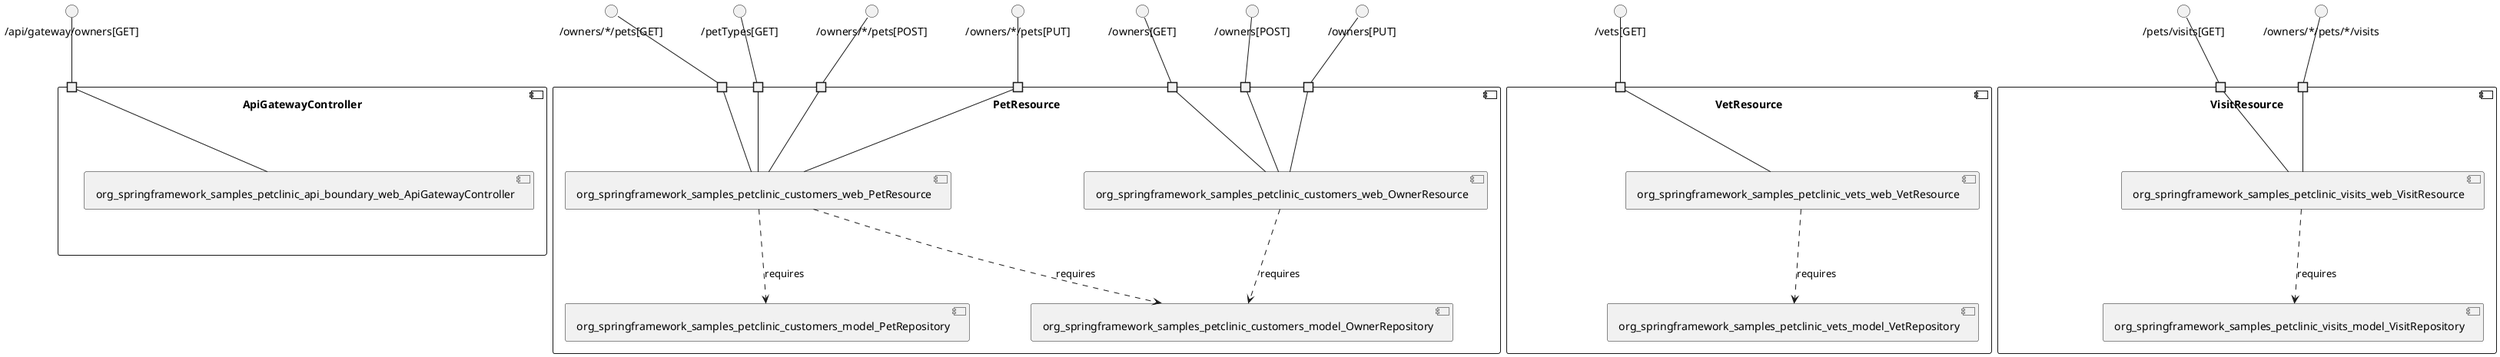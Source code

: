 @startuml
skinparam fixCircleLabelOverlapping true
component "ApiGatewayController\n\n\n\n\n\n" {
[org_springframework_samples_petclinic_api_boundary_web_ApiGatewayController]
portin " " as ApiGatewayController.requires._api_gateway_owners_GET_
"ApiGatewayController.requires._api_gateway_owners_GET_"--[org_springframework_samples_petclinic_api_boundary_web_ApiGatewayController]
}
interface "/api/gateway/owners[GET]" as interface._api_gateway_owners_GET_
interface._api_gateway_owners_GET_--"ApiGatewayController.requires._api_gateway_owners_GET_"
component "PetResource\n\n\n\n\n\n" {
[org_springframework_samples_petclinic_customers_model_OwnerRepository]
[org_springframework_samples_petclinic_customers_web_OwnerResource]
[org_springframework_samples_petclinic_customers_web_PetResource]
[org_springframework_samples_petclinic_customers_model_PetRepository]
portin " " as PetResource.requires._petTypes_GET_
portin " " as PetResource.requires._owners___pets_POST_
portin " " as PetResource.requires._owners___pets_GET_
portin " " as PetResource.requires._owners_GET_
portin " " as PetResource.requires._owners_PUT_
portin " " as PetResource.requires._owners_POST_
portin " " as PetResource.requires._owners___pets_PUT_
[org_springframework_samples_petclinic_customers_web_PetResource]..>[org_springframework_samples_petclinic_customers_model_PetRepository] : requires
[org_springframework_samples_petclinic_customers_web_OwnerResource]..>[org_springframework_samples_petclinic_customers_model_OwnerRepository] : requires
[org_springframework_samples_petclinic_customers_web_PetResource]..>[org_springframework_samples_petclinic_customers_model_OwnerRepository] : requires
"PetResource.requires._owners_GET_"--[org_springframework_samples_petclinic_customers_web_OwnerResource]
"PetResource.requires._petTypes_GET_"--[org_springframework_samples_petclinic_customers_web_PetResource]
"PetResource.requires._owners___pets_POST_"--[org_springframework_samples_petclinic_customers_web_PetResource]
"PetResource.requires._owners___pets_PUT_"--[org_springframework_samples_petclinic_customers_web_PetResource]
"PetResource.requires._owners_POST_"--[org_springframework_samples_petclinic_customers_web_OwnerResource]
"PetResource.requires._owners_PUT_"--[org_springframework_samples_petclinic_customers_web_OwnerResource]
"PetResource.requires._owners___pets_GET_"--[org_springframework_samples_petclinic_customers_web_PetResource]
}
interface "/owners[GET]" as interface._owners_GET_
interface._owners_GET_--"PetResource.requires._owners_GET_"
interface "/petTypes[GET]" as interface._petTypes_GET_
interface._petTypes_GET_--"PetResource.requires._petTypes_GET_"
interface "/owners/*/pets[POST]" as interface._owners___pets_POST_
interface._owners___pets_POST_--"PetResource.requires._owners___pets_POST_"
interface "/owners/*/pets[PUT]" as interface._owners___pets_PUT_
interface._owners___pets_PUT_--"PetResource.requires._owners___pets_PUT_"
interface "/owners[POST]" as interface._owners_POST_
interface._owners_POST_--"PetResource.requires._owners_POST_"
interface "/owners[PUT]" as interface._owners_PUT_
interface._owners_PUT_--"PetResource.requires._owners_PUT_"
interface "/owners/*/pets[GET]" as interface._owners___pets_GET_
interface._owners___pets_GET_--"PetResource.requires._owners___pets_GET_"
component "VetResource\n\n\n\n\n\n" {
[org_springframework_samples_petclinic_vets_web_VetResource]
[org_springframework_samples_petclinic_vets_model_VetRepository]
portin " " as VetResource.requires._vets_GET_
[org_springframework_samples_petclinic_vets_web_VetResource]..>[org_springframework_samples_petclinic_vets_model_VetRepository] : requires
"VetResource.requires._vets_GET_"--[org_springframework_samples_petclinic_vets_web_VetResource]
}
interface "/vets[GET]" as interface._vets_GET_
interface._vets_GET_--"VetResource.requires._vets_GET_"
component "VisitResource\n\n\n\n\n\n" {
[org_springframework_samples_petclinic_visits_model_VisitRepository]
[org_springframework_samples_petclinic_visits_web_VisitResource]
portin " " as VisitResource.requires._owners___pets___visits
portin " " as VisitResource.requires._pets_visits_GET_
[org_springframework_samples_petclinic_visits_web_VisitResource]..>[org_springframework_samples_petclinic_visits_model_VisitRepository] : requires
"VisitResource.requires._owners___pets___visits"--[org_springframework_samples_petclinic_visits_web_VisitResource]
"VisitResource.requires._pets_visits_GET_"--[org_springframework_samples_petclinic_visits_web_VisitResource]
}
interface "/owners/*/pets/*/visits" as interface._owners___pets___visits
interface._owners___pets___visits--"VisitResource.requires._owners___pets___visits"
interface "/pets/visits[GET]" as interface._pets_visits_GET_
interface._pets_visits_GET_--"VisitResource.requires._pets_visits_GET_"

@enduml
